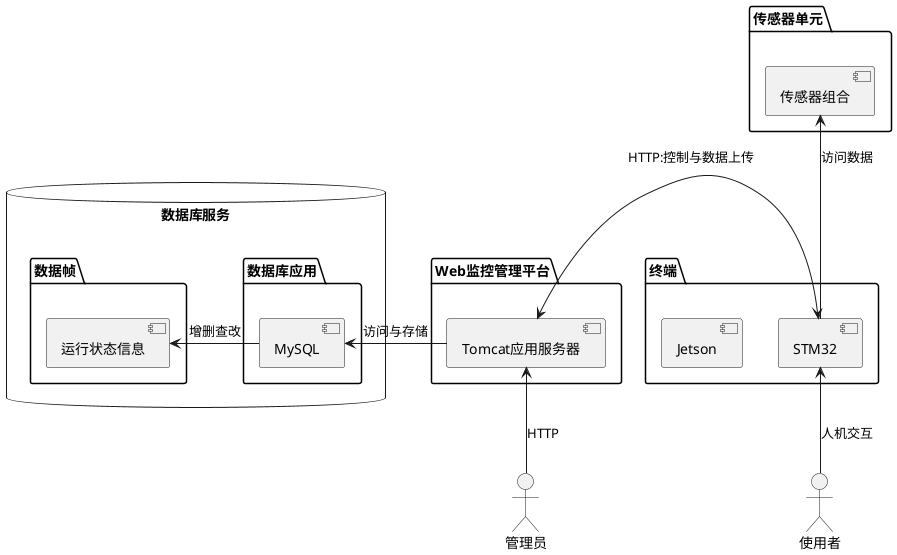 @startuml

package "终端"{
[STM32]
[Jetson]
}
actor 使用者
使用者 -up-> [STM32]:人机交互
package "传感器单元" {
[传感器组合]
}
[STM32] -up-> [传感器组合]:访问数据
package "Web监控管理平台" {
[Tomcat应用服务器]
}

database "数据库服务"{
package "数据库应用" {
[MySQL]
}
package "数据帧"{
[运行状态信息]
}
[MySQL] -left-> [运行状态信息]:增删查改
}

actor 管理员
管理员 -up-> [Tomcat应用服务器]:HTTP
[Tomcat应用服务器] -> [MySQL]:访问与存储
[Tomcat应用服务器] <-> [STM32]:HTTP:控制与数据上传
@enduml